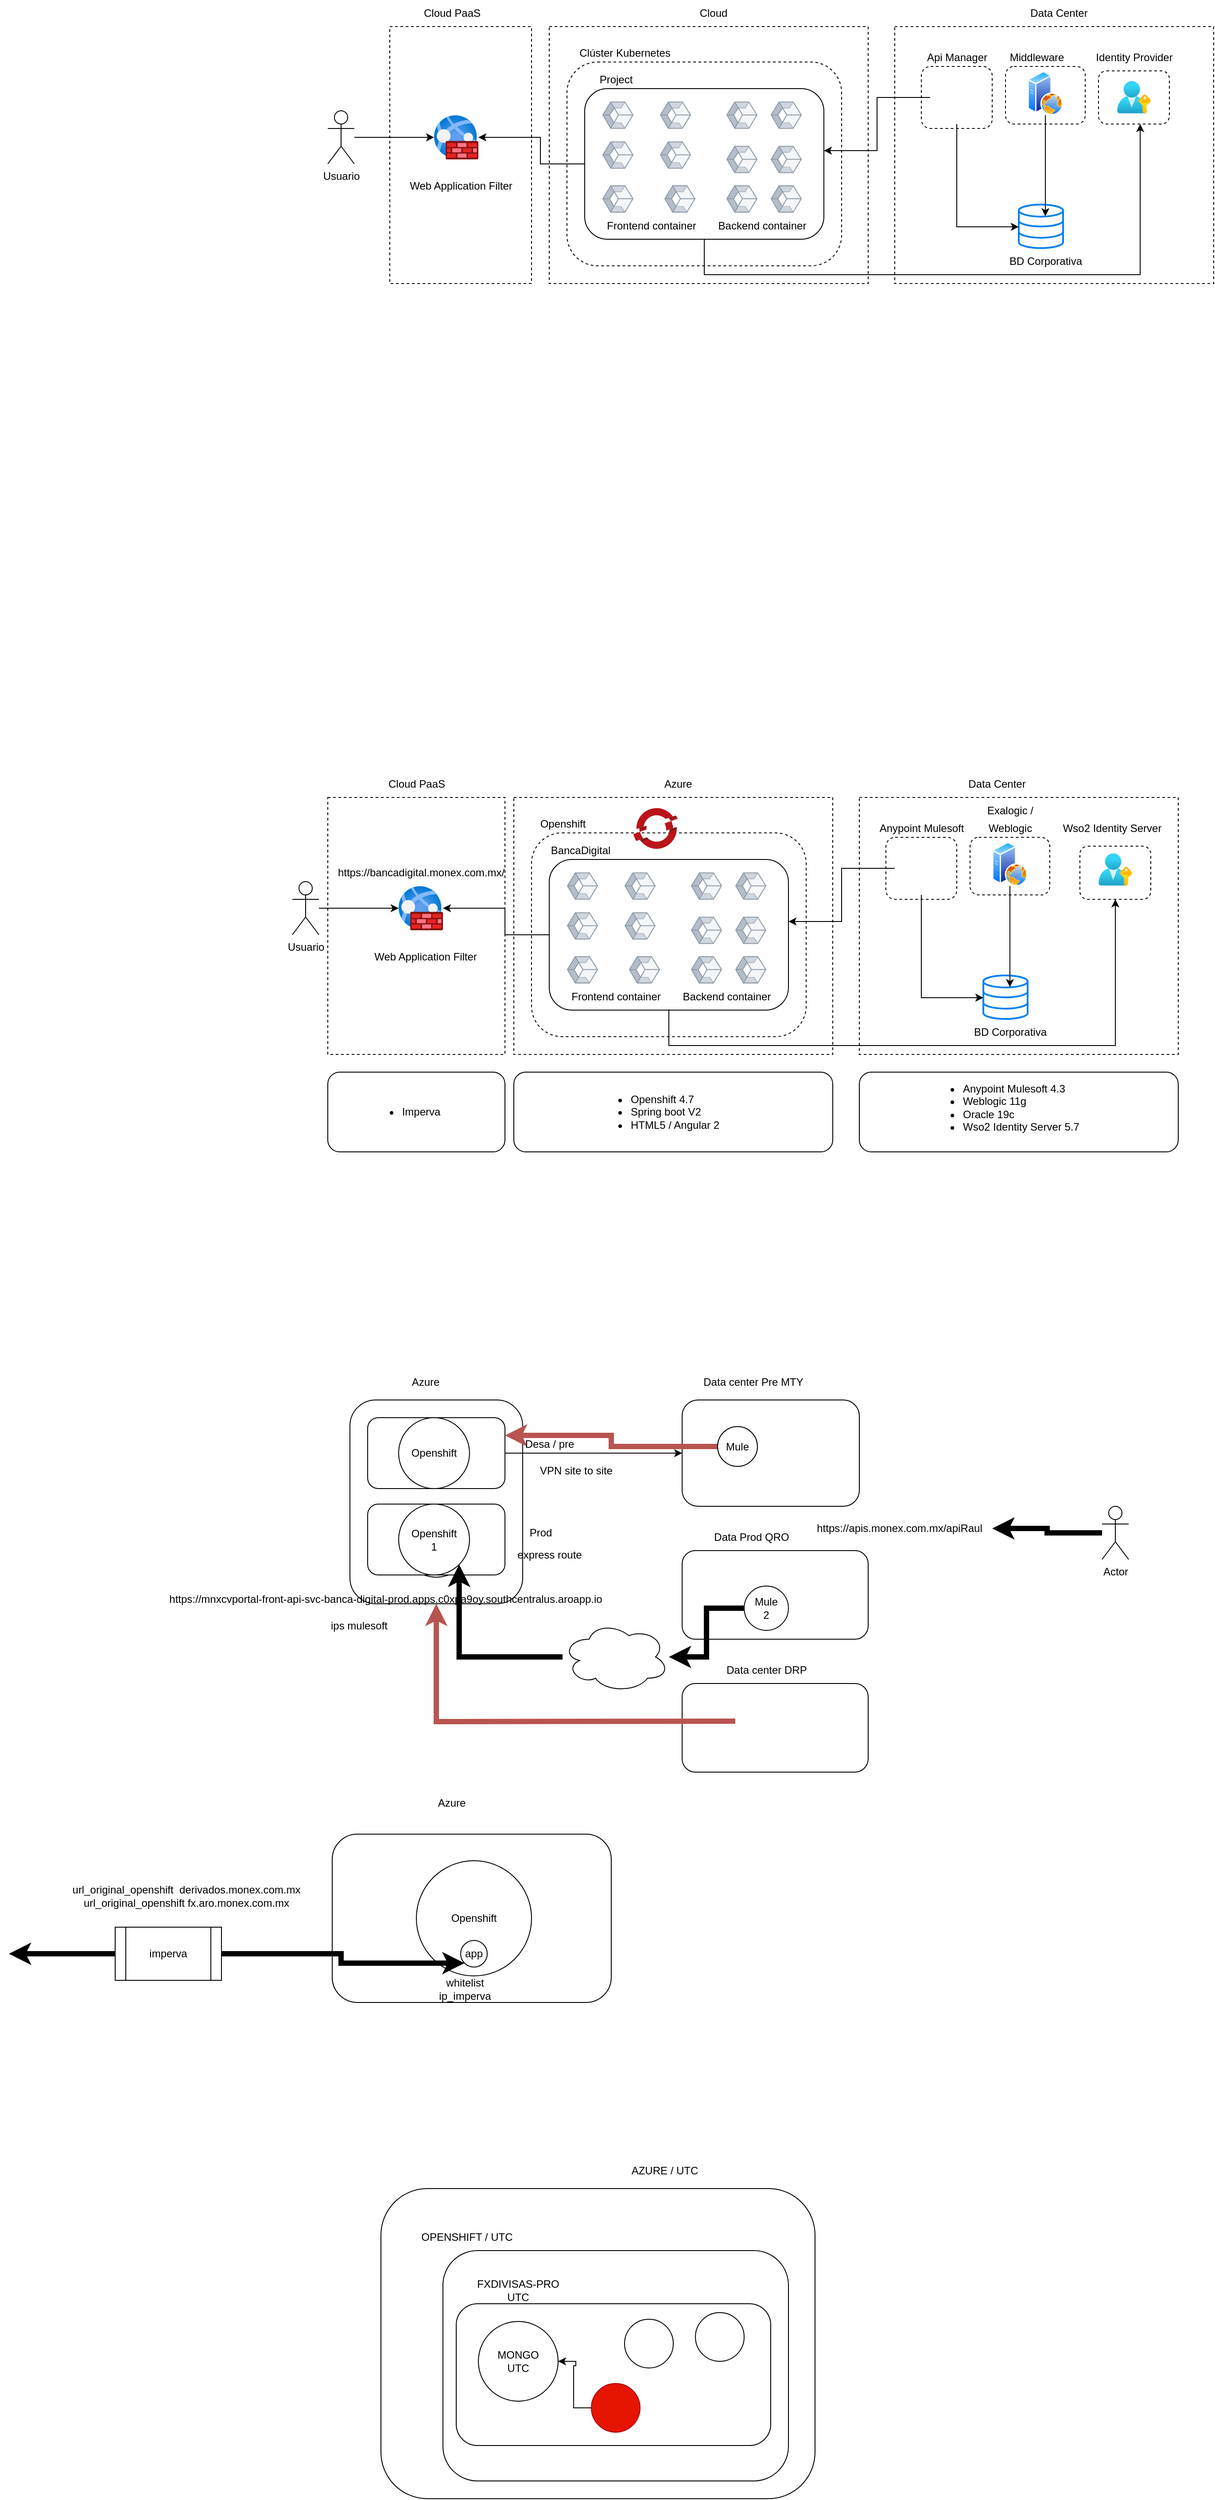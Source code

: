 <mxfile version="21.1.1" type="github">
  <diagram id="5sx0JKpwkeIpEaDB6d_M" name="Página-1">
    <mxGraphModel dx="1894" dy="470" grid="1" gridSize="10" guides="1" tooltips="1" connect="1" arrows="1" fold="1" page="1" pageScale="1" pageWidth="1100" pageHeight="850" math="0" shadow="0">
      <root>
        <mxCell id="0" />
        <mxCell id="1" parent="0" />
        <mxCell id="AOJwUy35XkBBClN1Ieuf-7" value="" style="rounded=0;whiteSpace=wrap;html=1;dashed=1;" parent="1" vertex="1">
          <mxGeometry x="120" y="230" width="160" height="290" as="geometry" />
        </mxCell>
        <mxCell id="AOJwUy35XkBBClN1Ieuf-3" value="" style="aspect=fixed;html=1;points=[];align=center;image;fontSize=12;image=img/lib/azure2/networking/Web_Application_Firewall_Policies_WAF.svg;" parent="1" vertex="1">
          <mxGeometry x="170" y="330" width="50" height="50" as="geometry" />
        </mxCell>
        <mxCell id="AOJwUy35XkBBClN1Ieuf-5" style="edgeStyle=orthogonalEdgeStyle;rounded=0;orthogonalLoop=1;jettySize=auto;html=1;" parent="1" source="AOJwUy35XkBBClN1Ieuf-4" target="AOJwUy35XkBBClN1Ieuf-3" edge="1">
          <mxGeometry relative="1" as="geometry" />
        </mxCell>
        <mxCell id="AOJwUy35XkBBClN1Ieuf-4" value="Usuario" style="shape=umlActor;verticalLabelPosition=bottom;verticalAlign=top;html=1;outlineConnect=0;" parent="1" vertex="1">
          <mxGeometry x="50" y="325" width="30" height="60" as="geometry" />
        </mxCell>
        <mxCell id="AOJwUy35XkBBClN1Ieuf-6" value="Web Application Filter" style="text;html=1;align=center;verticalAlign=middle;resizable=0;points=[];autosize=1;strokeColor=none;fillColor=none;" parent="1" vertex="1">
          <mxGeometry x="130" y="395" width="140" height="30" as="geometry" />
        </mxCell>
        <mxCell id="AOJwUy35XkBBClN1Ieuf-9" value="" style="rounded=0;whiteSpace=wrap;html=1;dashed=1;" parent="1" vertex="1">
          <mxGeometry x="300" y="230" width="360" height="290" as="geometry" />
        </mxCell>
        <mxCell id="AOJwUy35XkBBClN1Ieuf-10" value="Cloud" style="text;html=1;align=center;verticalAlign=middle;resizable=0;points=[];autosize=1;strokeColor=none;fillColor=none;" parent="1" vertex="1">
          <mxGeometry x="460" y="200" width="50" height="30" as="geometry" />
        </mxCell>
        <mxCell id="AOJwUy35XkBBClN1Ieuf-11" value="" style="rounded=1;whiteSpace=wrap;html=1;dashed=1;" parent="1" vertex="1">
          <mxGeometry x="320" y="270" width="310" height="230" as="geometry" />
        </mxCell>
        <mxCell id="AOJwUy35XkBBClN1Ieuf-12" value="" style="rounded=0;whiteSpace=wrap;html=1;dashed=1;" parent="1" vertex="1">
          <mxGeometry x="690" y="230" width="360" height="290" as="geometry" />
        </mxCell>
        <mxCell id="AOJwUy35XkBBClN1Ieuf-13" value="Cloud PaaS" style="text;html=1;align=center;verticalAlign=middle;resizable=0;points=[];autosize=1;strokeColor=none;fillColor=none;" parent="1" vertex="1">
          <mxGeometry x="145" y="200" width="90" height="30" as="geometry" />
        </mxCell>
        <mxCell id="AOJwUy35XkBBClN1Ieuf-14" value="Data Center" style="text;html=1;align=center;verticalAlign=middle;resizable=0;points=[];autosize=1;strokeColor=none;fillColor=none;" parent="1" vertex="1">
          <mxGeometry x="830" y="200" width="90" height="30" as="geometry" />
        </mxCell>
        <mxCell id="AOJwUy35XkBBClN1Ieuf-15" value="" style="html=1;verticalLabelPosition=bottom;align=center;labelBackgroundColor=#ffffff;verticalAlign=top;strokeWidth=2;strokeColor=#0080F0;shadow=0;dashed=0;shape=mxgraph.ios7.icons.data;" parent="1" vertex="1">
          <mxGeometry x="830" y="430.9" width="50" height="49.1" as="geometry" />
        </mxCell>
        <mxCell id="AOJwUy35XkBBClN1Ieuf-16" value="BD Corporativa" style="text;html=1;align=center;verticalAlign=middle;resizable=0;points=[];autosize=1;strokeColor=none;fillColor=none;" parent="1" vertex="1">
          <mxGeometry x="805" y="480" width="110" height="30" as="geometry" />
        </mxCell>
        <mxCell id="AOJwUy35XkBBClN1Ieuf-19" value="" style="rounded=1;whiteSpace=wrap;html=1;dashed=1;" parent="1" vertex="1">
          <mxGeometry x="920" y="280" width="80" height="60" as="geometry" />
        </mxCell>
        <mxCell id="AOJwUy35XkBBClN1Ieuf-18" value="" style="aspect=fixed;html=1;points=[];align=center;image;fontSize=12;image=img/lib/azure2/azure_stack/User_Subscriptions.svg;dashed=1;" parent="1" vertex="1">
          <mxGeometry x="941" y="291.56" width="38" height="36.88" as="geometry" />
        </mxCell>
        <mxCell id="AOJwUy35XkBBClN1Ieuf-20" value="Identity Provider" style="text;html=1;align=center;verticalAlign=middle;resizable=0;points=[];autosize=1;strokeColor=none;fillColor=none;" parent="1" vertex="1">
          <mxGeometry x="905" y="250" width="110" height="30" as="geometry" />
        </mxCell>
        <mxCell id="AOJwUy35XkBBClN1Ieuf-21" value="" style="rounded=1;whiteSpace=wrap;html=1;dashed=1;" parent="1" vertex="1">
          <mxGeometry x="720" y="275" width="80" height="70" as="geometry" />
        </mxCell>
        <mxCell id="AOJwUy35XkBBClN1Ieuf-22" value="Api Manager" style="text;html=1;align=center;verticalAlign=middle;resizable=0;points=[];autosize=1;strokeColor=none;fillColor=none;" parent="1" vertex="1">
          <mxGeometry x="715" y="250" width="90" height="30" as="geometry" />
        </mxCell>
        <mxCell id="AOJwUy35XkBBClN1Ieuf-46" style="edgeStyle=orthogonalEdgeStyle;rounded=0;orthogonalLoop=1;jettySize=auto;html=1;" parent="1" source="AOJwUy35XkBBClN1Ieuf-24" target="AOJwUy35XkBBClN1Ieuf-15" edge="1">
          <mxGeometry relative="1" as="geometry">
            <Array as="points">
              <mxPoint x="760" y="456" />
            </Array>
          </mxGeometry>
        </mxCell>
        <mxCell id="AOJwUy35XkBBClN1Ieuf-48" style="edgeStyle=orthogonalEdgeStyle;rounded=0;orthogonalLoop=1;jettySize=auto;html=1;entryX=1;entryY=0.412;entryDx=0;entryDy=0;entryPerimeter=0;" parent="1" source="AOJwUy35XkBBClN1Ieuf-24" target="AOJwUy35XkBBClN1Ieuf-30" edge="1">
          <mxGeometry relative="1" as="geometry" />
        </mxCell>
        <mxCell id="AOJwUy35XkBBClN1Ieuf-24" value="" style="shape=image;verticalLabelPosition=bottom;labelBackgroundColor=default;verticalAlign=top;aspect=fixed;imageAspect=0;image=https://blogs.sap.com/wp-content/uploads/2018/08/API.png;" parent="1" vertex="1">
          <mxGeometry x="730" y="280" width="60" height="60" as="geometry" />
        </mxCell>
        <mxCell id="AOJwUy35XkBBClN1Ieuf-25" value="Clúster Kubernetes" style="text;html=1;align=center;verticalAlign=middle;resizable=0;points=[];autosize=1;strokeColor=none;fillColor=none;" parent="1" vertex="1">
          <mxGeometry x="320" y="245" width="130" height="30" as="geometry" />
        </mxCell>
        <mxCell id="AOJwUy35XkBBClN1Ieuf-27" value="" style="rounded=1;whiteSpace=wrap;html=1;dashed=1;" parent="1" vertex="1">
          <mxGeometry x="815" y="275" width="90" height="65" as="geometry" />
        </mxCell>
        <mxCell id="AOJwUy35XkBBClN1Ieuf-28" value="Middleware" style="text;html=1;align=center;verticalAlign=middle;resizable=0;points=[];autosize=1;strokeColor=none;fillColor=none;" parent="1" vertex="1">
          <mxGeometry x="810" y="250" width="80" height="30" as="geometry" />
        </mxCell>
        <mxCell id="AOJwUy35XkBBClN1Ieuf-47" style="edgeStyle=orthogonalEdgeStyle;rounded=0;orthogonalLoop=1;jettySize=auto;html=1;entryX=0.6;entryY=0.267;entryDx=0;entryDy=0;entryPerimeter=0;" parent="1" source="AOJwUy35XkBBClN1Ieuf-29" target="AOJwUy35XkBBClN1Ieuf-15" edge="1">
          <mxGeometry relative="1" as="geometry" />
        </mxCell>
        <mxCell id="AOJwUy35XkBBClN1Ieuf-29" value="" style="aspect=fixed;perimeter=ellipsePerimeter;html=1;align=center;shadow=0;dashed=0;spacingTop=3;image;image=img/lib/active_directory/web_server.svg;" parent="1" vertex="1">
          <mxGeometry x="840" y="280" width="40" height="50" as="geometry" />
        </mxCell>
        <mxCell id="AOJwUy35XkBBClN1Ieuf-52" style="edgeStyle=orthogonalEdgeStyle;rounded=0;orthogonalLoop=1;jettySize=auto;html=1;entryX=0.588;entryY=1;entryDx=0;entryDy=0;entryPerimeter=0;" parent="1" source="AOJwUy35XkBBClN1Ieuf-30" target="AOJwUy35XkBBClN1Ieuf-19" edge="1">
          <mxGeometry relative="1" as="geometry">
            <Array as="points">
              <mxPoint x="475" y="510" />
              <mxPoint x="967" y="510" />
            </Array>
          </mxGeometry>
        </mxCell>
        <mxCell id="AOJwUy35XkBBClN1Ieuf-30" value="" style="rounded=1;whiteSpace=wrap;html=1;" parent="1" vertex="1">
          <mxGeometry x="340" y="300" width="270" height="170" as="geometry" />
        </mxCell>
        <mxCell id="AOJwUy35XkBBClN1Ieuf-31" value="Project" style="text;html=1;align=center;verticalAlign=middle;resizable=0;points=[];autosize=1;strokeColor=none;fillColor=none;" parent="1" vertex="1">
          <mxGeometry x="345" y="275" width="60" height="30" as="geometry" />
        </mxCell>
        <mxCell id="AOJwUy35XkBBClN1Ieuf-32" value="" style="aspect=fixed;perimeter=ellipsePerimeter;html=1;align=center;fontSize=12;verticalAlign=top;fontColor=#364149;shadow=0;dashed=0;image;image=img/lib/cumulus/container.svg;" parent="1" vertex="1">
          <mxGeometry x="360" y="314.45" width="35" height="31.12" as="geometry" />
        </mxCell>
        <mxCell id="AOJwUy35XkBBClN1Ieuf-33" value="" style="aspect=fixed;perimeter=ellipsePerimeter;html=1;align=center;fontSize=12;verticalAlign=top;fontColor=#364149;shadow=0;dashed=0;image;image=img/lib/cumulus/container.svg;" parent="1" vertex="1">
          <mxGeometry x="360" y="359.44" width="35" height="31.12" as="geometry" />
        </mxCell>
        <mxCell id="AOJwUy35XkBBClN1Ieuf-34" value="" style="aspect=fixed;perimeter=ellipsePerimeter;html=1;align=center;fontSize=12;verticalAlign=top;fontColor=#364149;shadow=0;dashed=0;image;image=img/lib/cumulus/container.svg;" parent="1" vertex="1">
          <mxGeometry x="425" y="314.45" width="35" height="31.12" as="geometry" />
        </mxCell>
        <mxCell id="AOJwUy35XkBBClN1Ieuf-35" value="" style="aspect=fixed;perimeter=ellipsePerimeter;html=1;align=center;fontSize=12;verticalAlign=top;fontColor=#364149;shadow=0;dashed=0;image;image=img/lib/cumulus/container.svg;" parent="1" vertex="1">
          <mxGeometry x="425" y="359.44" width="35" height="31.12" as="geometry" />
        </mxCell>
        <mxCell id="AOJwUy35XkBBClN1Ieuf-36" value="" style="aspect=fixed;perimeter=ellipsePerimeter;html=1;align=center;fontSize=12;verticalAlign=top;fontColor=#364149;shadow=0;dashed=0;image;image=img/lib/cumulus/container.svg;" parent="1" vertex="1">
          <mxGeometry x="360" y="409" width="35" height="31.12" as="geometry" />
        </mxCell>
        <mxCell id="AOJwUy35XkBBClN1Ieuf-37" value="" style="aspect=fixed;perimeter=ellipsePerimeter;html=1;align=center;fontSize=12;verticalAlign=top;fontColor=#364149;shadow=0;dashed=0;image;image=img/lib/cumulus/container.svg;" parent="1" vertex="1">
          <mxGeometry x="430" y="409" width="35" height="31.12" as="geometry" />
        </mxCell>
        <mxCell id="AOJwUy35XkBBClN1Ieuf-38" value="" style="aspect=fixed;perimeter=ellipsePerimeter;html=1;align=center;fontSize=12;verticalAlign=top;fontColor=#364149;shadow=0;dashed=0;image;image=img/lib/cumulus/container.svg;" parent="1" vertex="1">
          <mxGeometry x="500" y="314.45" width="35" height="31.12" as="geometry" />
        </mxCell>
        <mxCell id="AOJwUy35XkBBClN1Ieuf-39" value="" style="aspect=fixed;perimeter=ellipsePerimeter;html=1;align=center;fontSize=12;verticalAlign=top;fontColor=#364149;shadow=0;dashed=0;image;image=img/lib/cumulus/container.svg;" parent="1" vertex="1">
          <mxGeometry x="500" y="364.44" width="35" height="31.12" as="geometry" />
        </mxCell>
        <mxCell id="AOJwUy35XkBBClN1Ieuf-40" value="" style="aspect=fixed;perimeter=ellipsePerimeter;html=1;align=center;fontSize=12;verticalAlign=top;fontColor=#364149;shadow=0;dashed=0;image;image=img/lib/cumulus/container.svg;" parent="1" vertex="1">
          <mxGeometry x="500" y="409" width="35" height="31.12" as="geometry" />
        </mxCell>
        <mxCell id="AOJwUy35XkBBClN1Ieuf-41" value="" style="aspect=fixed;perimeter=ellipsePerimeter;html=1;align=center;fontSize=12;verticalAlign=top;fontColor=#364149;shadow=0;dashed=0;image;image=img/lib/cumulus/container.svg;" parent="1" vertex="1">
          <mxGeometry x="550" y="314.45" width="35" height="31.12" as="geometry" />
        </mxCell>
        <mxCell id="AOJwUy35XkBBClN1Ieuf-42" value="" style="aspect=fixed;perimeter=ellipsePerimeter;html=1;align=center;fontSize=12;verticalAlign=top;fontColor=#364149;shadow=0;dashed=0;image;image=img/lib/cumulus/container.svg;" parent="1" vertex="1">
          <mxGeometry x="550" y="364.44" width="35" height="31.12" as="geometry" />
        </mxCell>
        <mxCell id="AOJwUy35XkBBClN1Ieuf-43" value="" style="aspect=fixed;perimeter=ellipsePerimeter;html=1;align=center;fontSize=12;verticalAlign=top;fontColor=#364149;shadow=0;dashed=0;image;image=img/lib/cumulus/container.svg;" parent="1" vertex="1">
          <mxGeometry x="550" y="409" width="35" height="31.12" as="geometry" />
        </mxCell>
        <mxCell id="AOJwUy35XkBBClN1Ieuf-44" value="Frontend container" style="text;html=1;align=center;verticalAlign=middle;resizable=0;points=[];autosize=1;strokeColor=none;fillColor=none;" parent="1" vertex="1">
          <mxGeometry x="355" y="440.12" width="120" height="30" as="geometry" />
        </mxCell>
        <mxCell id="AOJwUy35XkBBClN1Ieuf-45" value="Backend container" style="text;html=1;align=center;verticalAlign=middle;resizable=0;points=[];autosize=1;strokeColor=none;fillColor=none;" parent="1" vertex="1">
          <mxGeometry x="480" y="440.45" width="120" height="30" as="geometry" />
        </mxCell>
        <mxCell id="AOJwUy35XkBBClN1Ieuf-50" style="edgeStyle=orthogonalEdgeStyle;rounded=0;orthogonalLoop=1;jettySize=auto;html=1;exitX=0;exitY=0.5;exitDx=0;exitDy=0;" parent="1" source="AOJwUy35XkBBClN1Ieuf-30" target="AOJwUy35XkBBClN1Ieuf-3" edge="1">
          <mxGeometry relative="1" as="geometry">
            <Array as="points">
              <mxPoint x="290" y="385" />
              <mxPoint x="290" y="355" />
            </Array>
          </mxGeometry>
        </mxCell>
        <mxCell id="AOJwUy35XkBBClN1Ieuf-53" value="" style="rounded=0;whiteSpace=wrap;html=1;dashed=1;" parent="1" vertex="1">
          <mxGeometry x="50" y="1100" width="200" height="290" as="geometry" />
        </mxCell>
        <mxCell id="AOJwUy35XkBBClN1Ieuf-54" value="" style="aspect=fixed;html=1;points=[];align=center;image;fontSize=12;image=img/lib/azure2/networking/Web_Application_Firewall_Policies_WAF.svg;" parent="1" vertex="1">
          <mxGeometry x="130" y="1200" width="50" height="50" as="geometry" />
        </mxCell>
        <mxCell id="AOJwUy35XkBBClN1Ieuf-55" style="edgeStyle=orthogonalEdgeStyle;rounded=0;orthogonalLoop=1;jettySize=auto;html=1;" parent="1" source="AOJwUy35XkBBClN1Ieuf-56" target="AOJwUy35XkBBClN1Ieuf-54" edge="1">
          <mxGeometry relative="1" as="geometry" />
        </mxCell>
        <mxCell id="AOJwUy35XkBBClN1Ieuf-56" value="Usuario" style="shape=umlActor;verticalLabelPosition=bottom;verticalAlign=top;html=1;outlineConnect=0;" parent="1" vertex="1">
          <mxGeometry x="10" y="1195" width="30" height="60" as="geometry" />
        </mxCell>
        <mxCell id="AOJwUy35XkBBClN1Ieuf-57" value="Web Application Filter" style="text;html=1;align=center;verticalAlign=middle;resizable=0;points=[];autosize=1;strokeColor=none;fillColor=none;" parent="1" vertex="1">
          <mxGeometry x="90" y="1265" width="140" height="30" as="geometry" />
        </mxCell>
        <mxCell id="AOJwUy35XkBBClN1Ieuf-58" value="" style="rounded=0;whiteSpace=wrap;html=1;dashed=1;" parent="1" vertex="1">
          <mxGeometry x="260" y="1100" width="360" height="290" as="geometry" />
        </mxCell>
        <mxCell id="AOJwUy35XkBBClN1Ieuf-59" value="Azure" style="text;html=1;align=center;verticalAlign=middle;resizable=0;points=[];autosize=1;strokeColor=none;fillColor=none;" parent="1" vertex="1">
          <mxGeometry x="420" y="1070" width="50" height="30" as="geometry" />
        </mxCell>
        <mxCell id="AOJwUy35XkBBClN1Ieuf-60" value="" style="rounded=1;whiteSpace=wrap;html=1;dashed=1;" parent="1" vertex="1">
          <mxGeometry x="280" y="1140" width="310" height="230" as="geometry" />
        </mxCell>
        <mxCell id="AOJwUy35XkBBClN1Ieuf-61" value="" style="rounded=0;whiteSpace=wrap;html=1;dashed=1;" parent="1" vertex="1">
          <mxGeometry x="650" y="1100" width="360" height="290" as="geometry" />
        </mxCell>
        <mxCell id="AOJwUy35XkBBClN1Ieuf-62" value="Cloud PaaS" style="text;html=1;align=center;verticalAlign=middle;resizable=0;points=[];autosize=1;strokeColor=none;fillColor=none;" parent="1" vertex="1">
          <mxGeometry x="105" y="1070" width="90" height="30" as="geometry" />
        </mxCell>
        <mxCell id="AOJwUy35XkBBClN1Ieuf-63" value="Data Center" style="text;html=1;align=center;verticalAlign=middle;resizable=0;points=[];autosize=1;strokeColor=none;fillColor=none;" parent="1" vertex="1">
          <mxGeometry x="760" y="1070" width="90" height="30" as="geometry" />
        </mxCell>
        <mxCell id="AOJwUy35XkBBClN1Ieuf-64" value="" style="html=1;verticalLabelPosition=bottom;align=center;labelBackgroundColor=#ffffff;verticalAlign=top;strokeWidth=2;strokeColor=#0080F0;shadow=0;dashed=0;shape=mxgraph.ios7.icons.data;" parent="1" vertex="1">
          <mxGeometry x="790" y="1300.9" width="50" height="49.1" as="geometry" />
        </mxCell>
        <mxCell id="AOJwUy35XkBBClN1Ieuf-65" value="BD Corporativa" style="text;html=1;align=center;verticalAlign=middle;resizable=0;points=[];autosize=1;strokeColor=none;fillColor=none;" parent="1" vertex="1">
          <mxGeometry x="765" y="1350" width="110" height="30" as="geometry" />
        </mxCell>
        <mxCell id="AOJwUy35XkBBClN1Ieuf-66" value="" style="rounded=1;whiteSpace=wrap;html=1;dashed=1;" parent="1" vertex="1">
          <mxGeometry x="899" y="1155" width="80" height="60" as="geometry" />
        </mxCell>
        <mxCell id="AOJwUy35XkBBClN1Ieuf-67" value="" style="aspect=fixed;html=1;points=[];align=center;image;fontSize=12;image=img/lib/azure2/azure_stack/User_Subscriptions.svg;dashed=1;" parent="1" vertex="1">
          <mxGeometry x="920" y="1163.12" width="38" height="36.88" as="geometry" />
        </mxCell>
        <mxCell id="AOJwUy35XkBBClN1Ieuf-68" value="Wso2 Identity Server" style="text;html=1;align=center;verticalAlign=middle;resizable=0;points=[];autosize=1;strokeColor=none;fillColor=none;" parent="1" vertex="1">
          <mxGeometry x="870" y="1120" width="130" height="30" as="geometry" />
        </mxCell>
        <mxCell id="AOJwUy35XkBBClN1Ieuf-69" value="" style="rounded=1;whiteSpace=wrap;html=1;dashed=1;" parent="1" vertex="1">
          <mxGeometry x="680" y="1145" width="80" height="70" as="geometry" />
        </mxCell>
        <mxCell id="AOJwUy35XkBBClN1Ieuf-70" value="Anypoint Mulesoft" style="text;html=1;align=center;verticalAlign=middle;resizable=0;points=[];autosize=1;strokeColor=none;fillColor=none;" parent="1" vertex="1">
          <mxGeometry x="660" y="1120" width="120" height="30" as="geometry" />
        </mxCell>
        <mxCell id="AOJwUy35XkBBClN1Ieuf-71" style="edgeStyle=orthogonalEdgeStyle;rounded=0;orthogonalLoop=1;jettySize=auto;html=1;" parent="1" source="AOJwUy35XkBBClN1Ieuf-73" target="AOJwUy35XkBBClN1Ieuf-64" edge="1">
          <mxGeometry relative="1" as="geometry">
            <Array as="points">
              <mxPoint x="720" y="1326" />
            </Array>
          </mxGeometry>
        </mxCell>
        <mxCell id="AOJwUy35XkBBClN1Ieuf-72" style="edgeStyle=orthogonalEdgeStyle;rounded=0;orthogonalLoop=1;jettySize=auto;html=1;entryX=1;entryY=0.412;entryDx=0;entryDy=0;entryPerimeter=0;" parent="1" source="AOJwUy35XkBBClN1Ieuf-73" target="AOJwUy35XkBBClN1Ieuf-80" edge="1">
          <mxGeometry relative="1" as="geometry" />
        </mxCell>
        <mxCell id="AOJwUy35XkBBClN1Ieuf-73" value="" style="shape=image;verticalLabelPosition=bottom;labelBackgroundColor=default;verticalAlign=top;aspect=fixed;imageAspect=0;image=https://blogs.sap.com/wp-content/uploads/2018/08/API.png;" parent="1" vertex="1">
          <mxGeometry x="690" y="1150" width="60" height="60" as="geometry" />
        </mxCell>
        <mxCell id="AOJwUy35XkBBClN1Ieuf-74" value="Openshift" style="text;html=1;align=center;verticalAlign=middle;resizable=0;points=[];autosize=1;strokeColor=none;fillColor=none;" parent="1" vertex="1">
          <mxGeometry x="280" y="1115" width="70" height="30" as="geometry" />
        </mxCell>
        <mxCell id="AOJwUy35XkBBClN1Ieuf-75" value="" style="rounded=1;whiteSpace=wrap;html=1;dashed=1;" parent="1" vertex="1">
          <mxGeometry x="775" y="1145" width="90" height="65" as="geometry" />
        </mxCell>
        <mxCell id="AOJwUy35XkBBClN1Ieuf-76" value="Exalogic /" style="text;html=1;align=center;verticalAlign=middle;resizable=0;points=[];autosize=1;strokeColor=none;fillColor=none;" parent="1" vertex="1">
          <mxGeometry x="780" y="1100" width="80" height="30" as="geometry" />
        </mxCell>
        <mxCell id="AOJwUy35XkBBClN1Ieuf-77" style="edgeStyle=orthogonalEdgeStyle;rounded=0;orthogonalLoop=1;jettySize=auto;html=1;entryX=0.6;entryY=0.267;entryDx=0;entryDy=0;entryPerimeter=0;" parent="1" source="AOJwUy35XkBBClN1Ieuf-78" target="AOJwUy35XkBBClN1Ieuf-64" edge="1">
          <mxGeometry relative="1" as="geometry" />
        </mxCell>
        <mxCell id="AOJwUy35XkBBClN1Ieuf-78" value="" style="aspect=fixed;perimeter=ellipsePerimeter;html=1;align=center;shadow=0;dashed=0;spacingTop=3;image;image=img/lib/active_directory/web_server.svg;" parent="1" vertex="1">
          <mxGeometry x="800" y="1150" width="40" height="50" as="geometry" />
        </mxCell>
        <mxCell id="AOJwUy35XkBBClN1Ieuf-99" style="edgeStyle=orthogonalEdgeStyle;rounded=0;orthogonalLoop=1;jettySize=auto;html=1;entryX=0.5;entryY=1;entryDx=0;entryDy=0;" parent="1" source="AOJwUy35XkBBClN1Ieuf-80" target="AOJwUy35XkBBClN1Ieuf-66" edge="1">
          <mxGeometry relative="1" as="geometry">
            <Array as="points">
              <mxPoint x="435" y="1380" />
              <mxPoint x="939" y="1380" />
            </Array>
          </mxGeometry>
        </mxCell>
        <mxCell id="AOJwUy35XkBBClN1Ieuf-80" value="" style="rounded=1;whiteSpace=wrap;html=1;" parent="1" vertex="1">
          <mxGeometry x="300" y="1170" width="270" height="170" as="geometry" />
        </mxCell>
        <mxCell id="AOJwUy35XkBBClN1Ieuf-81" value="BancaDigital" style="text;html=1;align=center;verticalAlign=middle;resizable=0;points=[];autosize=1;strokeColor=none;fillColor=none;" parent="1" vertex="1">
          <mxGeometry x="290" y="1145" width="90" height="30" as="geometry" />
        </mxCell>
        <mxCell id="AOJwUy35XkBBClN1Ieuf-82" value="" style="aspect=fixed;perimeter=ellipsePerimeter;html=1;align=center;fontSize=12;verticalAlign=top;fontColor=#364149;shadow=0;dashed=0;image;image=img/lib/cumulus/container.svg;" parent="1" vertex="1">
          <mxGeometry x="320" y="1184.45" width="35" height="31.12" as="geometry" />
        </mxCell>
        <mxCell id="AOJwUy35XkBBClN1Ieuf-83" value="" style="aspect=fixed;perimeter=ellipsePerimeter;html=1;align=center;fontSize=12;verticalAlign=top;fontColor=#364149;shadow=0;dashed=0;image;image=img/lib/cumulus/container.svg;" parent="1" vertex="1">
          <mxGeometry x="320" y="1229.44" width="35" height="31.12" as="geometry" />
        </mxCell>
        <mxCell id="AOJwUy35XkBBClN1Ieuf-84" value="" style="aspect=fixed;perimeter=ellipsePerimeter;html=1;align=center;fontSize=12;verticalAlign=top;fontColor=#364149;shadow=0;dashed=0;image;image=img/lib/cumulus/container.svg;" parent="1" vertex="1">
          <mxGeometry x="385" y="1184.45" width="35" height="31.12" as="geometry" />
        </mxCell>
        <mxCell id="AOJwUy35XkBBClN1Ieuf-85" value="" style="aspect=fixed;perimeter=ellipsePerimeter;html=1;align=center;fontSize=12;verticalAlign=top;fontColor=#364149;shadow=0;dashed=0;image;image=img/lib/cumulus/container.svg;" parent="1" vertex="1">
          <mxGeometry x="385" y="1229.44" width="35" height="31.12" as="geometry" />
        </mxCell>
        <mxCell id="AOJwUy35XkBBClN1Ieuf-86" value="" style="aspect=fixed;perimeter=ellipsePerimeter;html=1;align=center;fontSize=12;verticalAlign=top;fontColor=#364149;shadow=0;dashed=0;image;image=img/lib/cumulus/container.svg;" parent="1" vertex="1">
          <mxGeometry x="320" y="1279" width="35" height="31.12" as="geometry" />
        </mxCell>
        <mxCell id="AOJwUy35XkBBClN1Ieuf-87" value="" style="aspect=fixed;perimeter=ellipsePerimeter;html=1;align=center;fontSize=12;verticalAlign=top;fontColor=#364149;shadow=0;dashed=0;image;image=img/lib/cumulus/container.svg;" parent="1" vertex="1">
          <mxGeometry x="390" y="1279" width="35" height="31.12" as="geometry" />
        </mxCell>
        <mxCell id="AOJwUy35XkBBClN1Ieuf-88" value="" style="aspect=fixed;perimeter=ellipsePerimeter;html=1;align=center;fontSize=12;verticalAlign=top;fontColor=#364149;shadow=0;dashed=0;image;image=img/lib/cumulus/container.svg;" parent="1" vertex="1">
          <mxGeometry x="460" y="1184.45" width="35" height="31.12" as="geometry" />
        </mxCell>
        <mxCell id="AOJwUy35XkBBClN1Ieuf-89" value="" style="aspect=fixed;perimeter=ellipsePerimeter;html=1;align=center;fontSize=12;verticalAlign=top;fontColor=#364149;shadow=0;dashed=0;image;image=img/lib/cumulus/container.svg;" parent="1" vertex="1">
          <mxGeometry x="460" y="1234.44" width="35" height="31.12" as="geometry" />
        </mxCell>
        <mxCell id="AOJwUy35XkBBClN1Ieuf-90" value="" style="aspect=fixed;perimeter=ellipsePerimeter;html=1;align=center;fontSize=12;verticalAlign=top;fontColor=#364149;shadow=0;dashed=0;image;image=img/lib/cumulus/container.svg;" parent="1" vertex="1">
          <mxGeometry x="460" y="1279" width="35" height="31.12" as="geometry" />
        </mxCell>
        <mxCell id="AOJwUy35XkBBClN1Ieuf-91" value="" style="aspect=fixed;perimeter=ellipsePerimeter;html=1;align=center;fontSize=12;verticalAlign=top;fontColor=#364149;shadow=0;dashed=0;image;image=img/lib/cumulus/container.svg;" parent="1" vertex="1">
          <mxGeometry x="510" y="1184.45" width="35" height="31.12" as="geometry" />
        </mxCell>
        <mxCell id="AOJwUy35XkBBClN1Ieuf-92" value="" style="aspect=fixed;perimeter=ellipsePerimeter;html=1;align=center;fontSize=12;verticalAlign=top;fontColor=#364149;shadow=0;dashed=0;image;image=img/lib/cumulus/container.svg;" parent="1" vertex="1">
          <mxGeometry x="510" y="1234.44" width="35" height="31.12" as="geometry" />
        </mxCell>
        <mxCell id="AOJwUy35XkBBClN1Ieuf-93" value="" style="aspect=fixed;perimeter=ellipsePerimeter;html=1;align=center;fontSize=12;verticalAlign=top;fontColor=#364149;shadow=0;dashed=0;image;image=img/lib/cumulus/container.svg;" parent="1" vertex="1">
          <mxGeometry x="510" y="1279" width="35" height="31.12" as="geometry" />
        </mxCell>
        <mxCell id="AOJwUy35XkBBClN1Ieuf-94" value="Frontend container" style="text;html=1;align=center;verticalAlign=middle;resizable=0;points=[];autosize=1;strokeColor=none;fillColor=none;" parent="1" vertex="1">
          <mxGeometry x="315" y="1310.12" width="120" height="30" as="geometry" />
        </mxCell>
        <mxCell id="AOJwUy35XkBBClN1Ieuf-95" value="Backend container" style="text;html=1;align=center;verticalAlign=middle;resizable=0;points=[];autosize=1;strokeColor=none;fillColor=none;" parent="1" vertex="1">
          <mxGeometry x="440" y="1310.45" width="120" height="30" as="geometry" />
        </mxCell>
        <mxCell id="AOJwUy35XkBBClN1Ieuf-96" style="edgeStyle=orthogonalEdgeStyle;rounded=0;orthogonalLoop=1;jettySize=auto;html=1;exitX=0;exitY=0.5;exitDx=0;exitDy=0;" parent="1" source="AOJwUy35XkBBClN1Ieuf-80" target="AOJwUy35XkBBClN1Ieuf-54" edge="1">
          <mxGeometry relative="1" as="geometry">
            <Array as="points">
              <mxPoint x="250" y="1255" />
              <mxPoint x="250" y="1225" />
            </Array>
          </mxGeometry>
        </mxCell>
        <mxCell id="AOJwUy35XkBBClN1Ieuf-97" value="https://bancadigital.monex.com.mx/" style="text;html=1;align=center;verticalAlign=middle;resizable=0;points=[];autosize=1;strokeColor=none;fillColor=none;" parent="1" vertex="1">
          <mxGeometry x="50" y="1170" width="210" height="30" as="geometry" />
        </mxCell>
        <mxCell id="AOJwUy35XkBBClN1Ieuf-98" value="" style="sketch=0;aspect=fixed;html=1;points=[];align=center;image;fontSize=12;image=img/lib/mscae/OpenShift.svg;rounded=1;" parent="1" vertex="1">
          <mxGeometry x="395" y="1112" width="50" height="46" as="geometry" />
        </mxCell>
        <mxCell id="AOJwUy35XkBBClN1Ieuf-100" value="Weblogic" style="text;html=1;align=center;verticalAlign=middle;resizable=0;points=[];autosize=1;strokeColor=none;fillColor=none;" parent="1" vertex="1">
          <mxGeometry x="785" y="1120" width="70" height="30" as="geometry" />
        </mxCell>
        <mxCell id="AOJwUy35XkBBClN1Ieuf-104" value="" style="rounded=1;whiteSpace=wrap;html=1;" parent="1" vertex="1">
          <mxGeometry x="50" y="1410" width="200" height="90" as="geometry" />
        </mxCell>
        <mxCell id="AOJwUy35XkBBClN1Ieuf-105" value="&lt;div&gt;&lt;br&gt;&lt;/div&gt;" style="text;html=1;align=center;verticalAlign=middle;resizable=0;points=[];autosize=1;strokeColor=none;fillColor=none;" parent="1" vertex="1">
          <mxGeometry x="140" y="1425" width="20" height="30" as="geometry" />
        </mxCell>
        <mxCell id="AOJwUy35XkBBClN1Ieuf-106" value="" style="rounded=1;whiteSpace=wrap;html=1;align=center;" parent="1" vertex="1">
          <mxGeometry x="260" y="1410" width="360" height="90" as="geometry" />
        </mxCell>
        <mxCell id="AOJwUy35XkBBClN1Ieuf-107" value="" style="rounded=1;whiteSpace=wrap;html=1;" parent="1" vertex="1">
          <mxGeometry x="650" y="1410" width="360" height="90" as="geometry" />
        </mxCell>
        <mxCell id="AOJwUy35XkBBClN1Ieuf-108" value="&lt;ul style=&quot;&quot;&gt;&lt;li&gt;Openshift 4.7&lt;/li&gt;&lt;li&gt;Spring boot V2&amp;nbsp;&lt;/li&gt;&lt;li&gt;HTML5 / Angular 2&lt;/li&gt;&lt;/ul&gt;" style="text;html=1;align=left;verticalAlign=middle;resizable=0;points=[];autosize=1;strokeColor=none;fillColor=none;" parent="1" vertex="1">
          <mxGeometry x="350" y="1415" width="160" height="80" as="geometry" />
        </mxCell>
        <mxCell id="AOJwUy35XkBBClN1Ieuf-110" value="&lt;ul&gt;&lt;li&gt;Imperva&lt;/li&gt;&lt;/ul&gt;" style="text;html=1;align=center;verticalAlign=middle;resizable=0;points=[];autosize=1;strokeColor=none;fillColor=none;" parent="1" vertex="1">
          <mxGeometry x="80" y="1430" width="110" height="50" as="geometry" />
        </mxCell>
        <mxCell id="AOJwUy35XkBBClN1Ieuf-111" value="&lt;ul&gt;&lt;li&gt;Anypoint Mulesoft 4.3&lt;/li&gt;&lt;li style=&quot;&quot;&gt;Weblogic 11g&lt;/li&gt;&lt;li style=&quot;&quot;&gt;Oracle 19c&lt;/li&gt;&lt;li style=&quot;&quot;&gt;Wso2 Identity Server 5.7&lt;/li&gt;&lt;/ul&gt;" style="text;html=1;align=left;verticalAlign=middle;resizable=0;points=[];autosize=1;strokeColor=none;fillColor=none;" parent="1" vertex="1">
          <mxGeometry x="725" y="1400" width="190" height="100" as="geometry" />
        </mxCell>
        <mxCell id="Mn-DPgihqNxlA6jPAdbK-2" value="" style="rounded=1;whiteSpace=wrap;html=1;" parent="1" vertex="1">
          <mxGeometry x="75" y="1780" width="195" height="230" as="geometry" />
        </mxCell>
        <mxCell id="Mn-DPgihqNxlA6jPAdbK-4" value="" style="rounded=1;whiteSpace=wrap;html=1;" parent="1" vertex="1">
          <mxGeometry x="450" y="1780" width="200" height="120" as="geometry" />
        </mxCell>
        <mxCell id="Mn-DPgihqNxlA6jPAdbK-5" value="" style="rounded=1;whiteSpace=wrap;html=1;" parent="1" vertex="1">
          <mxGeometry x="450" y="1950" width="210" height="100" as="geometry" />
        </mxCell>
        <mxCell id="Mn-DPgihqNxlA6jPAdbK-6" value="Data center Pre MTY" style="text;html=1;align=center;verticalAlign=middle;resizable=0;points=[];autosize=1;strokeColor=none;fillColor=none;" parent="1" vertex="1">
          <mxGeometry x="460" y="1745" width="140" height="30" as="geometry" />
        </mxCell>
        <mxCell id="Mn-DPgihqNxlA6jPAdbK-7" value="Data Prod QRO" style="text;html=1;align=center;verticalAlign=middle;resizable=0;points=[];autosize=1;strokeColor=none;fillColor=none;" parent="1" vertex="1">
          <mxGeometry x="472.5" y="1920" width="110" height="30" as="geometry" />
        </mxCell>
        <mxCell id="Mn-DPgihqNxlA6jPAdbK-8" value="Azure" style="text;html=1;align=center;verticalAlign=middle;resizable=0;points=[];autosize=1;strokeColor=none;fillColor=none;" parent="1" vertex="1">
          <mxGeometry x="135" y="1745" width="50" height="30" as="geometry" />
        </mxCell>
        <mxCell id="Mn-DPgihqNxlA6jPAdbK-12" value="Openshift" style="ellipse;whiteSpace=wrap;html=1;aspect=fixed;" parent="1" vertex="1">
          <mxGeometry x="132.5" y="1900" width="80" height="80" as="geometry" />
        </mxCell>
        <mxCell id="Mn-DPgihqNxlA6jPAdbK-25" style="edgeStyle=orthogonalEdgeStyle;rounded=0;orthogonalLoop=1;jettySize=auto;html=1;entryX=0;entryY=0.5;entryDx=0;entryDy=0;" parent="1" source="Mn-DPgihqNxlA6jPAdbK-13" target="Mn-DPgihqNxlA6jPAdbK-4" edge="1">
          <mxGeometry relative="1" as="geometry" />
        </mxCell>
        <mxCell id="Mn-DPgihqNxlA6jPAdbK-13" value="" style="rounded=1;whiteSpace=wrap;html=1;" parent="1" vertex="1">
          <mxGeometry x="95" y="1800" width="155" height="80" as="geometry" />
        </mxCell>
        <mxCell id="Mn-DPgihqNxlA6jPAdbK-15" value="Openshift" style="ellipse;whiteSpace=wrap;html=1;aspect=fixed;" parent="1" vertex="1">
          <mxGeometry x="130" y="1800" width="80" height="80" as="geometry" />
        </mxCell>
        <mxCell id="Mn-DPgihqNxlA6jPAdbK-16" value="" style="rounded=1;whiteSpace=wrap;html=1;" parent="1" vertex="1">
          <mxGeometry x="450" y="2100" width="210" height="100" as="geometry" />
        </mxCell>
        <mxCell id="Mn-DPgihqNxlA6jPAdbK-17" value="Data center DRP" style="text;html=1;strokeColor=none;fillColor=none;align=center;verticalAlign=middle;whiteSpace=wrap;rounded=0;" parent="1" vertex="1">
          <mxGeometry x="472.5" y="2070" width="145" height="30" as="geometry" />
        </mxCell>
        <mxCell id="Mn-DPgihqNxlA6jPAdbK-26" style="edgeStyle=orthogonalEdgeStyle;rounded=0;orthogonalLoop=1;jettySize=auto;html=1;entryX=1;entryY=0.25;entryDx=0;entryDy=0;fillColor=#f8cecc;strokeColor=#b85450;strokeWidth=6;" parent="1" source="Mn-DPgihqNxlA6jPAdbK-18" target="Mn-DPgihqNxlA6jPAdbK-13" edge="1">
          <mxGeometry relative="1" as="geometry" />
        </mxCell>
        <mxCell id="Mn-DPgihqNxlA6jPAdbK-18" value="Mule" style="ellipse;whiteSpace=wrap;html=1;aspect=fixed;" parent="1" vertex="1">
          <mxGeometry x="490" y="1810" width="45" height="45" as="geometry" />
        </mxCell>
        <mxCell id="Mn-DPgihqNxlA6jPAdbK-45" style="edgeStyle=orthogonalEdgeStyle;rounded=0;orthogonalLoop=1;jettySize=auto;html=1;strokeWidth=6;" parent="1" source="Mn-DPgihqNxlA6jPAdbK-19" target="Mn-DPgihqNxlA6jPAdbK-44" edge="1">
          <mxGeometry relative="1" as="geometry" />
        </mxCell>
        <mxCell id="Mn-DPgihqNxlA6jPAdbK-19" value="Mule&lt;br&gt;2" style="ellipse;whiteSpace=wrap;html=1;aspect=fixed;" parent="1" vertex="1">
          <mxGeometry x="520" y="1990" width="50" height="50" as="geometry" />
        </mxCell>
        <mxCell id="Mn-DPgihqNxlA6jPAdbK-31" style="edgeStyle=orthogonalEdgeStyle;rounded=0;orthogonalLoop=1;jettySize=auto;html=1;strokeWidth=6;fillColor=#f8cecc;strokeColor=#b85450;" parent="1" target="Mn-DPgihqNxlA6jPAdbK-2" edge="1">
          <mxGeometry relative="1" as="geometry">
            <mxPoint x="510" y="2142.5" as="sourcePoint" />
          </mxGeometry>
        </mxCell>
        <mxCell id="Mn-DPgihqNxlA6jPAdbK-21" value="" style="rounded=1;whiteSpace=wrap;html=1;" parent="1" vertex="1">
          <mxGeometry x="95" y="1897.5" width="155" height="80" as="geometry" />
        </mxCell>
        <mxCell id="Mn-DPgihqNxlA6jPAdbK-22" value="Openshift&lt;br&gt;1" style="ellipse;whiteSpace=wrap;html=1;aspect=fixed;" parent="1" vertex="1">
          <mxGeometry x="130" y="1897.5" width="80" height="80" as="geometry" />
        </mxCell>
        <mxCell id="Mn-DPgihqNxlA6jPAdbK-23" value="Desa / pre" style="text;html=1;align=center;verticalAlign=middle;resizable=0;points=[];autosize=1;strokeColor=none;fillColor=none;" parent="1" vertex="1">
          <mxGeometry x="260" y="1815" width="80" height="30" as="geometry" />
        </mxCell>
        <mxCell id="Mn-DPgihqNxlA6jPAdbK-24" value="Prod" style="text;html=1;align=center;verticalAlign=middle;resizable=0;points=[];autosize=1;strokeColor=none;fillColor=none;" parent="1" vertex="1">
          <mxGeometry x="265" y="1915" width="50" height="30" as="geometry" />
        </mxCell>
        <mxCell id="Mn-DPgihqNxlA6jPAdbK-27" value="VPN site to site" style="text;html=1;align=center;verticalAlign=middle;resizable=0;points=[];autosize=1;strokeColor=none;fillColor=none;" parent="1" vertex="1">
          <mxGeometry x="275" y="1845" width="110" height="30" as="geometry" />
        </mxCell>
        <mxCell id="Mn-DPgihqNxlA6jPAdbK-29" value="express route" style="text;html=1;align=center;verticalAlign=middle;resizable=0;points=[];autosize=1;strokeColor=none;fillColor=none;" parent="1" vertex="1">
          <mxGeometry x="250" y="1940" width="100" height="30" as="geometry" />
        </mxCell>
        <mxCell id="Mn-DPgihqNxlA6jPAdbK-32" value="https://apis.monex.com.mx/apiRaul" style="text;html=1;align=center;verticalAlign=middle;resizable=0;points=[];autosize=1;strokeColor=none;fillColor=none;" parent="1" vertex="1">
          <mxGeometry x="590" y="1910" width="210" height="30" as="geometry" />
        </mxCell>
        <mxCell id="Mn-DPgihqNxlA6jPAdbK-34" style="edgeStyle=orthogonalEdgeStyle;rounded=0;orthogonalLoop=1;jettySize=auto;html=1;strokeWidth=6;" parent="1" source="Mn-DPgihqNxlA6jPAdbK-33" target="Mn-DPgihqNxlA6jPAdbK-32" edge="1">
          <mxGeometry relative="1" as="geometry" />
        </mxCell>
        <mxCell id="Mn-DPgihqNxlA6jPAdbK-33" value="Actor" style="shape=umlActor;verticalLabelPosition=bottom;verticalAlign=top;html=1;outlineConnect=0;" parent="1" vertex="1">
          <mxGeometry x="924" y="1900" width="30" height="60" as="geometry" />
        </mxCell>
        <mxCell id="Mn-DPgihqNxlA6jPAdbK-38" value="https://mnxcvportal-front-api-svc-banca-digital-prod.apps.c0xpa9oy.southcentralus.aroapp.io" style="text;html=1;align=center;verticalAlign=middle;resizable=0;points=[];autosize=1;strokeColor=none;fillColor=none;" parent="1" vertex="1">
          <mxGeometry x="-140" y="1990" width="510" height="30" as="geometry" />
        </mxCell>
        <mxCell id="Mn-DPgihqNxlA6jPAdbK-41" value="ips mulesoft" style="text;html=1;align=center;verticalAlign=middle;resizable=0;points=[];autosize=1;strokeColor=none;fillColor=none;" parent="1" vertex="1">
          <mxGeometry x="40" y="2020" width="90" height="30" as="geometry" />
        </mxCell>
        <mxCell id="Mn-DPgihqNxlA6jPAdbK-46" style="edgeStyle=orthogonalEdgeStyle;rounded=0;orthogonalLoop=1;jettySize=auto;html=1;entryX=1;entryY=1;entryDx=0;entryDy=0;strokeWidth=6;" parent="1" source="Mn-DPgihqNxlA6jPAdbK-44" target="Mn-DPgihqNxlA6jPAdbK-22" edge="1">
          <mxGeometry relative="1" as="geometry" />
        </mxCell>
        <mxCell id="Mn-DPgihqNxlA6jPAdbK-44" value="" style="ellipse;shape=cloud;whiteSpace=wrap;html=1;" parent="1" vertex="1">
          <mxGeometry x="315" y="2030" width="120" height="80" as="geometry" />
        </mxCell>
        <mxCell id="Mn-DPgihqNxlA6jPAdbK-47" value="" style="rounded=1;whiteSpace=wrap;html=1;" parent="1" vertex="1">
          <mxGeometry x="55" y="2270" width="315" height="190" as="geometry" />
        </mxCell>
        <mxCell id="Mn-DPgihqNxlA6jPAdbK-48" value="Openshift" style="ellipse;whiteSpace=wrap;html=1;aspect=fixed;" parent="1" vertex="1">
          <mxGeometry x="150" y="2300" width="130" height="130" as="geometry" />
        </mxCell>
        <mxCell id="Mn-DPgihqNxlA6jPAdbK-49" value="Azure" style="text;html=1;strokeColor=none;fillColor=none;align=center;verticalAlign=middle;whiteSpace=wrap;rounded=0;" parent="1" vertex="1">
          <mxGeometry x="160" y="2220" width="60" height="30" as="geometry" />
        </mxCell>
        <mxCell id="Mn-DPgihqNxlA6jPAdbK-50" value="app" style="ellipse;whiteSpace=wrap;html=1;aspect=fixed;" parent="1" vertex="1">
          <mxGeometry x="200" y="2390" width="30" height="30" as="geometry" />
        </mxCell>
        <mxCell id="Mn-DPgihqNxlA6jPAdbK-53" style="edgeStyle=orthogonalEdgeStyle;rounded=0;orthogonalLoop=1;jettySize=auto;html=1;strokeWidth=6;" parent="1" source="Mn-DPgihqNxlA6jPAdbK-52" edge="1">
          <mxGeometry relative="1" as="geometry">
            <mxPoint x="-310" y="2405" as="targetPoint" />
          </mxGeometry>
        </mxCell>
        <mxCell id="Mn-DPgihqNxlA6jPAdbK-57" style="edgeStyle=orthogonalEdgeStyle;rounded=0;orthogonalLoop=1;jettySize=auto;html=1;entryX=0;entryY=1;entryDx=0;entryDy=0;strokeWidth=6;" parent="1" source="Mn-DPgihqNxlA6jPAdbK-52" target="Mn-DPgihqNxlA6jPAdbK-50" edge="1">
          <mxGeometry relative="1" as="geometry" />
        </mxCell>
        <mxCell id="Mn-DPgihqNxlA6jPAdbK-52" value="imperva" style="shape=process;whiteSpace=wrap;html=1;backgroundOutline=1;" parent="1" vertex="1">
          <mxGeometry x="-190" y="2375" width="120" height="60" as="geometry" />
        </mxCell>
        <mxCell id="Mn-DPgihqNxlA6jPAdbK-54" value="url_original_openshift&amp;nbsp; derivados.monex.com.mx&lt;br&gt;url_original_openshift fx.aro.monex.com.mx" style="text;html=1;align=center;verticalAlign=middle;resizable=0;points=[];autosize=1;strokeColor=none;fillColor=none;" parent="1" vertex="1">
          <mxGeometry x="-250" y="2320" width="280" height="40" as="geometry" />
        </mxCell>
        <mxCell id="Mn-DPgihqNxlA6jPAdbK-55" value="whitelist&lt;br&gt;ip_imperva" style="text;html=1;strokeColor=none;fillColor=none;align=center;verticalAlign=middle;whiteSpace=wrap;rounded=0;" parent="1" vertex="1">
          <mxGeometry x="175" y="2430" width="60" height="30" as="geometry" />
        </mxCell>
        <mxCell id="Mn-DPgihqNxlA6jPAdbK-56" style="edgeStyle=orthogonalEdgeStyle;rounded=0;orthogonalLoop=1;jettySize=auto;html=1;exitX=0.5;exitY=1;exitDx=0;exitDy=0;strokeWidth=6;" parent="1" source="Mn-DPgihqNxlA6jPAdbK-55" target="Mn-DPgihqNxlA6jPAdbK-55" edge="1">
          <mxGeometry relative="1" as="geometry" />
        </mxCell>
        <mxCell id="ytGdcF1YGz4On0vGPKeL-1" value="" style="rounded=1;whiteSpace=wrap;html=1;" vertex="1" parent="1">
          <mxGeometry x="110" y="2670" width="490" height="350" as="geometry" />
        </mxCell>
        <mxCell id="ytGdcF1YGz4On0vGPKeL-2" value="" style="rounded=1;whiteSpace=wrap;html=1;" vertex="1" parent="1">
          <mxGeometry x="180" y="2740" width="390" height="260" as="geometry" />
        </mxCell>
        <mxCell id="ytGdcF1YGz4On0vGPKeL-3" value="AZURE / UTC" style="text;html=1;align=center;verticalAlign=middle;resizable=0;points=[];autosize=1;strokeColor=none;fillColor=none;" vertex="1" parent="1">
          <mxGeometry x="380" y="2635" width="100" height="30" as="geometry" />
        </mxCell>
        <mxCell id="ytGdcF1YGz4On0vGPKeL-4" value="OPENSHIFT / UTC&amp;nbsp; &amp;nbsp; &amp;nbsp; &amp;nbsp;&amp;nbsp;" style="text;html=1;align=center;verticalAlign=middle;resizable=0;points=[];autosize=1;strokeColor=none;fillColor=none;" vertex="1" parent="1">
          <mxGeometry x="145" y="2710" width="150" height="30" as="geometry" />
        </mxCell>
        <mxCell id="ytGdcF1YGz4On0vGPKeL-5" value="" style="rounded=1;whiteSpace=wrap;html=1;" vertex="1" parent="1">
          <mxGeometry x="195" y="2800" width="355" height="160" as="geometry" />
        </mxCell>
        <mxCell id="ytGdcF1YGz4On0vGPKeL-6" value="" style="shape=image;html=1;verticalAlign=top;verticalLabelPosition=bottom;labelBackgroundColor=#ffffff;imageAspect=0;aspect=fixed;image=https://cdn2.iconfinder.com/data/icons/crystalproject/32x32/actions/ok.png" vertex="1" parent="1">
          <mxGeometry x="468" y="2633" width="32" height="32" as="geometry" />
        </mxCell>
        <mxCell id="ytGdcF1YGz4On0vGPKeL-7" value="" style="shape=image;html=1;verticalAlign=top;verticalLabelPosition=bottom;labelBackgroundColor=#ffffff;imageAspect=0;aspect=fixed;image=https://cdn2.iconfinder.com/data/icons/crystalproject/32x32/actions/ok.png" vertex="1" parent="1">
          <mxGeometry x="260" y="2700" width="32" height="32" as="geometry" />
        </mxCell>
        <mxCell id="ytGdcF1YGz4On0vGPKeL-9" value="FXDIVISAS-PRO UTC" style="text;html=1;strokeColor=none;fillColor=none;align=center;verticalAlign=middle;whiteSpace=wrap;rounded=0;" vertex="1" parent="1">
          <mxGeometry x="210" y="2770" width="110" height="30" as="geometry" />
        </mxCell>
        <mxCell id="ytGdcF1YGz4On0vGPKeL-16" style="edgeStyle=orthogonalEdgeStyle;rounded=0;orthogonalLoop=1;jettySize=auto;html=1;entryX=1;entryY=0.5;entryDx=0;entryDy=0;" edge="1" parent="1" source="ytGdcF1YGz4On0vGPKeL-10" target="ytGdcF1YGz4On0vGPKeL-11">
          <mxGeometry relative="1" as="geometry" />
        </mxCell>
        <mxCell id="ytGdcF1YGz4On0vGPKeL-10" value="" style="ellipse;whiteSpace=wrap;html=1;aspect=fixed;fillColor=#e51400;fontColor=#ffffff;strokeColor=#B20000;" vertex="1" parent="1">
          <mxGeometry x="347.5" y="2890" width="55" height="55" as="geometry" />
        </mxCell>
        <mxCell id="ytGdcF1YGz4On0vGPKeL-11" value="MONGO&lt;br&gt;UTC" style="ellipse;whiteSpace=wrap;html=1;aspect=fixed;" vertex="1" parent="1">
          <mxGeometry x="220" y="2820" width="90" height="90" as="geometry" />
        </mxCell>
        <mxCell id="ytGdcF1YGz4On0vGPKeL-12" value="" style="ellipse;whiteSpace=wrap;html=1;aspect=fixed;" vertex="1" parent="1">
          <mxGeometry x="385" y="2817.5" width="55" height="55" as="geometry" />
        </mxCell>
        <mxCell id="ytGdcF1YGz4On0vGPKeL-13" value="" style="ellipse;whiteSpace=wrap;html=1;aspect=fixed;" vertex="1" parent="1">
          <mxGeometry x="465" y="2810" width="55" height="55" as="geometry" />
        </mxCell>
        <mxCell id="ytGdcF1YGz4On0vGPKeL-14" value="" style="shape=image;html=1;verticalAlign=top;verticalLabelPosition=bottom;labelBackgroundColor=#ffffff;imageAspect=0;aspect=fixed;image=https://cdn2.iconfinder.com/data/icons/crystalproject/32x32/actions/ok.png" vertex="1" parent="1">
          <mxGeometry x="313" y="2760" width="32" height="32" as="geometry" />
        </mxCell>
        <mxCell id="ytGdcF1YGz4On0vGPKeL-17" value="" style="shape=image;html=1;verticalAlign=top;verticalLabelPosition=bottom;labelBackgroundColor=#ffffff;imageAspect=0;aspect=fixed;image=https://cdn2.iconfinder.com/data/icons/crystalproject/32x32/actions/ok.png" vertex="1" parent="1">
          <mxGeometry x="300" y="2821.5" width="32" height="32" as="geometry" />
        </mxCell>
      </root>
    </mxGraphModel>
  </diagram>
</mxfile>
